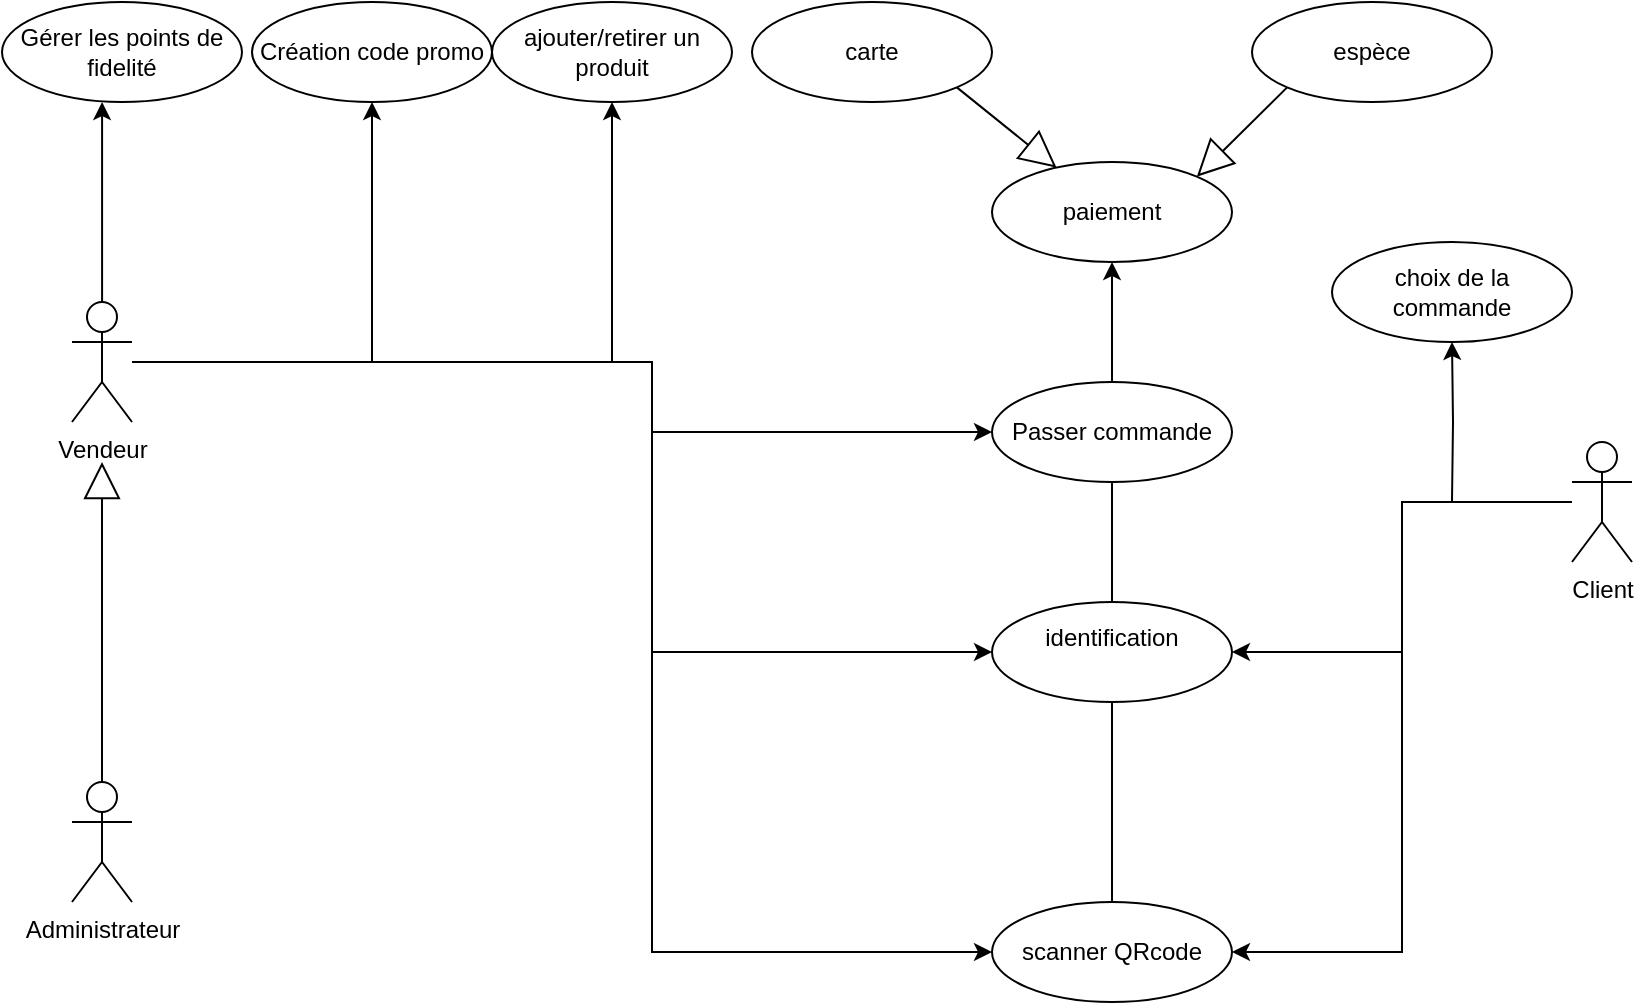 <mxfile version="20.5.3" type="github"><diagram id="ee8IECLS5ygAYxusaHXN" name="Page-1"><mxGraphModel dx="782" dy="626" grid="1" gridSize="10" guides="1" tooltips="1" connect="1" arrows="1" fold="1" page="1" pageScale="1" pageWidth="827" pageHeight="1169" math="0" shadow="0"><root><mxCell id="0"/><mxCell id="1" parent="0"/><mxCell id="aUXBFvoIb_pLH17bOwQW-1" value="paiement " style="ellipse;whiteSpace=wrap;html=1;" parent="1" vertex="1"><mxGeometry x="500" y="90" width="120" height="50" as="geometry"/></mxCell><mxCell id="aUXBFvoIb_pLH17bOwQW-2" value="carte " style="ellipse;whiteSpace=wrap;html=1;" parent="1" vertex="1"><mxGeometry x="380" y="10" width="120" height="50" as="geometry"/></mxCell><mxCell id="aUXBFvoIb_pLH17bOwQW-5" value="&lt;div&gt;identification &lt;br&gt;&lt;/div&gt;&lt;div&gt;&lt;br&gt;&lt;/div&gt;" style="ellipse;whiteSpace=wrap;html=1;" parent="1" vertex="1"><mxGeometry x="500" y="310" width="120" height="50" as="geometry"/></mxCell><mxCell id="aUXBFvoIb_pLH17bOwQW-6" value="scanner QRcode" style="ellipse;whiteSpace=wrap;html=1;" parent="1" vertex="1"><mxGeometry x="500" y="460" width="120" height="50" as="geometry"/></mxCell><mxCell id="aUXBFvoIb_pLH17bOwQW-7" value="espèce " style="ellipse;whiteSpace=wrap;html=1;" parent="1" vertex="1"><mxGeometry x="630" y="10" width="120" height="50" as="geometry"/></mxCell><mxCell id="aUXBFvoIb_pLH17bOwQW-8" value="Création code promo" style="ellipse;whiteSpace=wrap;html=1;" parent="1" vertex="1"><mxGeometry x="130" y="10" width="120" height="50" as="geometry"/></mxCell><mxCell id="aUXBFvoIb_pLH17bOwQW-44" style="edgeStyle=orthogonalEdgeStyle;rounded=0;orthogonalLoop=1;jettySize=auto;html=1;entryX=0.5;entryY=1;entryDx=0;entryDy=0;" parent="1" source="aUXBFvoIb_pLH17bOwQW-9" target="aUXBFvoIb_pLH17bOwQW-1" edge="1"><mxGeometry relative="1" as="geometry"/></mxCell><mxCell id="aUXBFvoIb_pLH17bOwQW-9" value="Passer commande " style="ellipse;whiteSpace=wrap;html=1;" parent="1" vertex="1"><mxGeometry x="500" y="200" width="120" height="50" as="geometry"/></mxCell><mxCell id="aUXBFvoIb_pLH17bOwQW-10" value="Gérer les points de fidelité" style="ellipse;whiteSpace=wrap;html=1;" parent="1" vertex="1"><mxGeometry x="5" y="10" width="120" height="50" as="geometry"/></mxCell><mxCell id="aUXBFvoIb_pLH17bOwQW-11" value="ajouter/retirer un produit " style="ellipse;whiteSpace=wrap;html=1;" parent="1" vertex="1"><mxGeometry x="250" y="10" width="120" height="50" as="geometry"/></mxCell><mxCell id="aUXBFvoIb_pLH17bOwQW-12" value="" style="endArrow=block;endSize=16;endFill=0;html=1;rounded=0;exitX=1;exitY=1;exitDx=0;exitDy=0;" parent="1" source="aUXBFvoIb_pLH17bOwQW-2" target="aUXBFvoIb_pLH17bOwQW-1" edge="1"><mxGeometry width="160" relative="1" as="geometry"><mxPoint x="330" y="40" as="sourcePoint"/><mxPoint x="330" y="50" as="targetPoint"/><Array as="points"/></mxGeometry></mxCell><mxCell id="aUXBFvoIb_pLH17bOwQW-13" value="" style="endArrow=block;endSize=16;endFill=0;html=1;rounded=0;entryX=1;entryY=0;entryDx=0;entryDy=0;exitX=0;exitY=1;exitDx=0;exitDy=0;" parent="1" source="aUXBFvoIb_pLH17bOwQW-7" target="aUXBFvoIb_pLH17bOwQW-1" edge="1"><mxGeometry width="160" relative="1" as="geometry"><mxPoint x="540" y="150" as="sourcePoint"/><mxPoint x="520" y="150" as="targetPoint"/></mxGeometry></mxCell><mxCell id="aUXBFvoIb_pLH17bOwQW-31" style="edgeStyle=orthogonalEdgeStyle;rounded=0;orthogonalLoop=1;jettySize=auto;html=1;entryX=1;entryY=0.5;entryDx=0;entryDy=0;" parent="1" source="aUXBFvoIb_pLH17bOwQW-14" target="aUXBFvoIb_pLH17bOwQW-5" edge="1"><mxGeometry relative="1" as="geometry"/></mxCell><mxCell id="aUXBFvoIb_pLH17bOwQW-36" style="edgeStyle=orthogonalEdgeStyle;rounded=0;orthogonalLoop=1;jettySize=auto;html=1;entryX=1;entryY=0.5;entryDx=0;entryDy=0;" parent="1" source="aUXBFvoIb_pLH17bOwQW-14" target="aUXBFvoIb_pLH17bOwQW-6" edge="1"><mxGeometry relative="1" as="geometry"/></mxCell><mxCell id="aUXBFvoIb_pLH17bOwQW-68" style="edgeStyle=orthogonalEdgeStyle;rounded=0;orthogonalLoop=1;jettySize=auto;html=1;entryX=0.5;entryY=1;entryDx=0;entryDy=0;" parent="1" target="aUXBFvoIb_pLH17bOwQW-66" edge="1"><mxGeometry relative="1" as="geometry"><mxPoint x="730" y="260" as="sourcePoint"/><mxPoint x="730" y="220" as="targetPoint"/></mxGeometry></mxCell><mxCell id="aUXBFvoIb_pLH17bOwQW-14" value="Client" style="shape=umlActor;verticalLabelPosition=bottom;verticalAlign=top;html=1;" parent="1" vertex="1"><mxGeometry x="790" y="230" width="30" height="60" as="geometry"/></mxCell><mxCell id="aUXBFvoIb_pLH17bOwQW-21" value="Administrateur " style="shape=umlActor;verticalLabelPosition=bottom;verticalAlign=top;html=1;" parent="1" vertex="1"><mxGeometry x="40" y="400" width="30" height="60" as="geometry"/></mxCell><mxCell id="aUXBFvoIb_pLH17bOwQW-32" style="edgeStyle=orthogonalEdgeStyle;rounded=0;orthogonalLoop=1;jettySize=auto;html=1;entryX=0;entryY=0.5;entryDx=0;entryDy=0;" parent="1" source="aUXBFvoIb_pLH17bOwQW-25" target="aUXBFvoIb_pLH17bOwQW-5" edge="1"><mxGeometry relative="1" as="geometry"><Array as="points"><mxPoint x="330" y="190"/><mxPoint x="330" y="335"/></Array></mxGeometry></mxCell><mxCell id="aUXBFvoIb_pLH17bOwQW-33" style="edgeStyle=orthogonalEdgeStyle;rounded=0;orthogonalLoop=1;jettySize=auto;html=1;entryX=0;entryY=0.5;entryDx=0;entryDy=0;" parent="1" source="aUXBFvoIb_pLH17bOwQW-25" target="aUXBFvoIb_pLH17bOwQW-6" edge="1"><mxGeometry relative="1" as="geometry"><Array as="points"><mxPoint x="330" y="190"/><mxPoint x="330" y="485"/></Array></mxGeometry></mxCell><mxCell id="aUXBFvoIb_pLH17bOwQW-43" style="edgeStyle=orthogonalEdgeStyle;rounded=0;orthogonalLoop=1;jettySize=auto;html=1;entryX=0;entryY=0.5;entryDx=0;entryDy=0;" parent="1" source="aUXBFvoIb_pLH17bOwQW-25" target="aUXBFvoIb_pLH17bOwQW-9" edge="1"><mxGeometry relative="1" as="geometry"><Array as="points"><mxPoint x="330" y="190"/><mxPoint x="330" y="225"/></Array></mxGeometry></mxCell><mxCell id="aUXBFvoIb_pLH17bOwQW-61" style="edgeStyle=orthogonalEdgeStyle;rounded=0;orthogonalLoop=1;jettySize=auto;html=1;entryX=0.417;entryY=1;entryDx=0;entryDy=0;entryPerimeter=0;" parent="1" source="aUXBFvoIb_pLH17bOwQW-25" target="aUXBFvoIb_pLH17bOwQW-10" edge="1"><mxGeometry relative="1" as="geometry"/></mxCell><mxCell id="aUXBFvoIb_pLH17bOwQW-62" style="edgeStyle=orthogonalEdgeStyle;rounded=0;orthogonalLoop=1;jettySize=auto;html=1;entryX=0.5;entryY=1;entryDx=0;entryDy=0;" parent="1" source="aUXBFvoIb_pLH17bOwQW-25" target="aUXBFvoIb_pLH17bOwQW-8" edge="1"><mxGeometry relative="1" as="geometry"/></mxCell><mxCell id="aUXBFvoIb_pLH17bOwQW-63" style="edgeStyle=orthogonalEdgeStyle;rounded=0;orthogonalLoop=1;jettySize=auto;html=1;entryX=0.5;entryY=1;entryDx=0;entryDy=0;" parent="1" source="aUXBFvoIb_pLH17bOwQW-25" target="aUXBFvoIb_pLH17bOwQW-11" edge="1"><mxGeometry relative="1" as="geometry"/></mxCell><mxCell id="aUXBFvoIb_pLH17bOwQW-25" value="Vendeur " style="shape=umlActor;verticalLabelPosition=bottom;verticalAlign=top;html=1;" parent="1" vertex="1"><mxGeometry x="40" y="160" width="30" height="60" as="geometry"/></mxCell><mxCell id="aUXBFvoIb_pLH17bOwQW-38" value="" style="endArrow=none;html=1;edgeStyle=orthogonalEdgeStyle;rounded=0;entryX=0.5;entryY=1;entryDx=0;entryDy=0;exitX=0.5;exitY=0;exitDx=0;exitDy=0;" parent="1" source="aUXBFvoIb_pLH17bOwQW-6" target="aUXBFvoIb_pLH17bOwQW-5" edge="1"><mxGeometry relative="1" as="geometry"><mxPoint x="260" y="350" as="sourcePoint"/><mxPoint x="420" y="350" as="targetPoint"/></mxGeometry></mxCell><mxCell id="aUXBFvoIb_pLH17bOwQW-45" value="" style="endArrow=none;html=1;edgeStyle=orthogonalEdgeStyle;rounded=0;entryX=0.5;entryY=1;entryDx=0;entryDy=0;" parent="1" source="aUXBFvoIb_pLH17bOwQW-5" target="aUXBFvoIb_pLH17bOwQW-9" edge="1"><mxGeometry relative="1" as="geometry"><mxPoint x="260" y="350" as="sourcePoint"/><mxPoint x="420" y="350" as="targetPoint"/></mxGeometry></mxCell><mxCell id="aUXBFvoIb_pLH17bOwQW-65" value="" style="endArrow=block;endSize=16;endFill=0;html=1;rounded=0;exitX=0.5;exitY=0;exitDx=0;exitDy=0;exitPerimeter=0;" parent="1" source="aUXBFvoIb_pLH17bOwQW-21" edge="1"><mxGeometry width="160" relative="1" as="geometry"><mxPoint x="220" y="330" as="sourcePoint"/><mxPoint x="55" y="240" as="targetPoint"/></mxGeometry></mxCell><mxCell id="aUXBFvoIb_pLH17bOwQW-66" value="choix de la commande" style="ellipse;whiteSpace=wrap;html=1;" parent="1" vertex="1"><mxGeometry x="670" y="130" width="120" height="50" as="geometry"/></mxCell></root></mxGraphModel></diagram></mxfile>